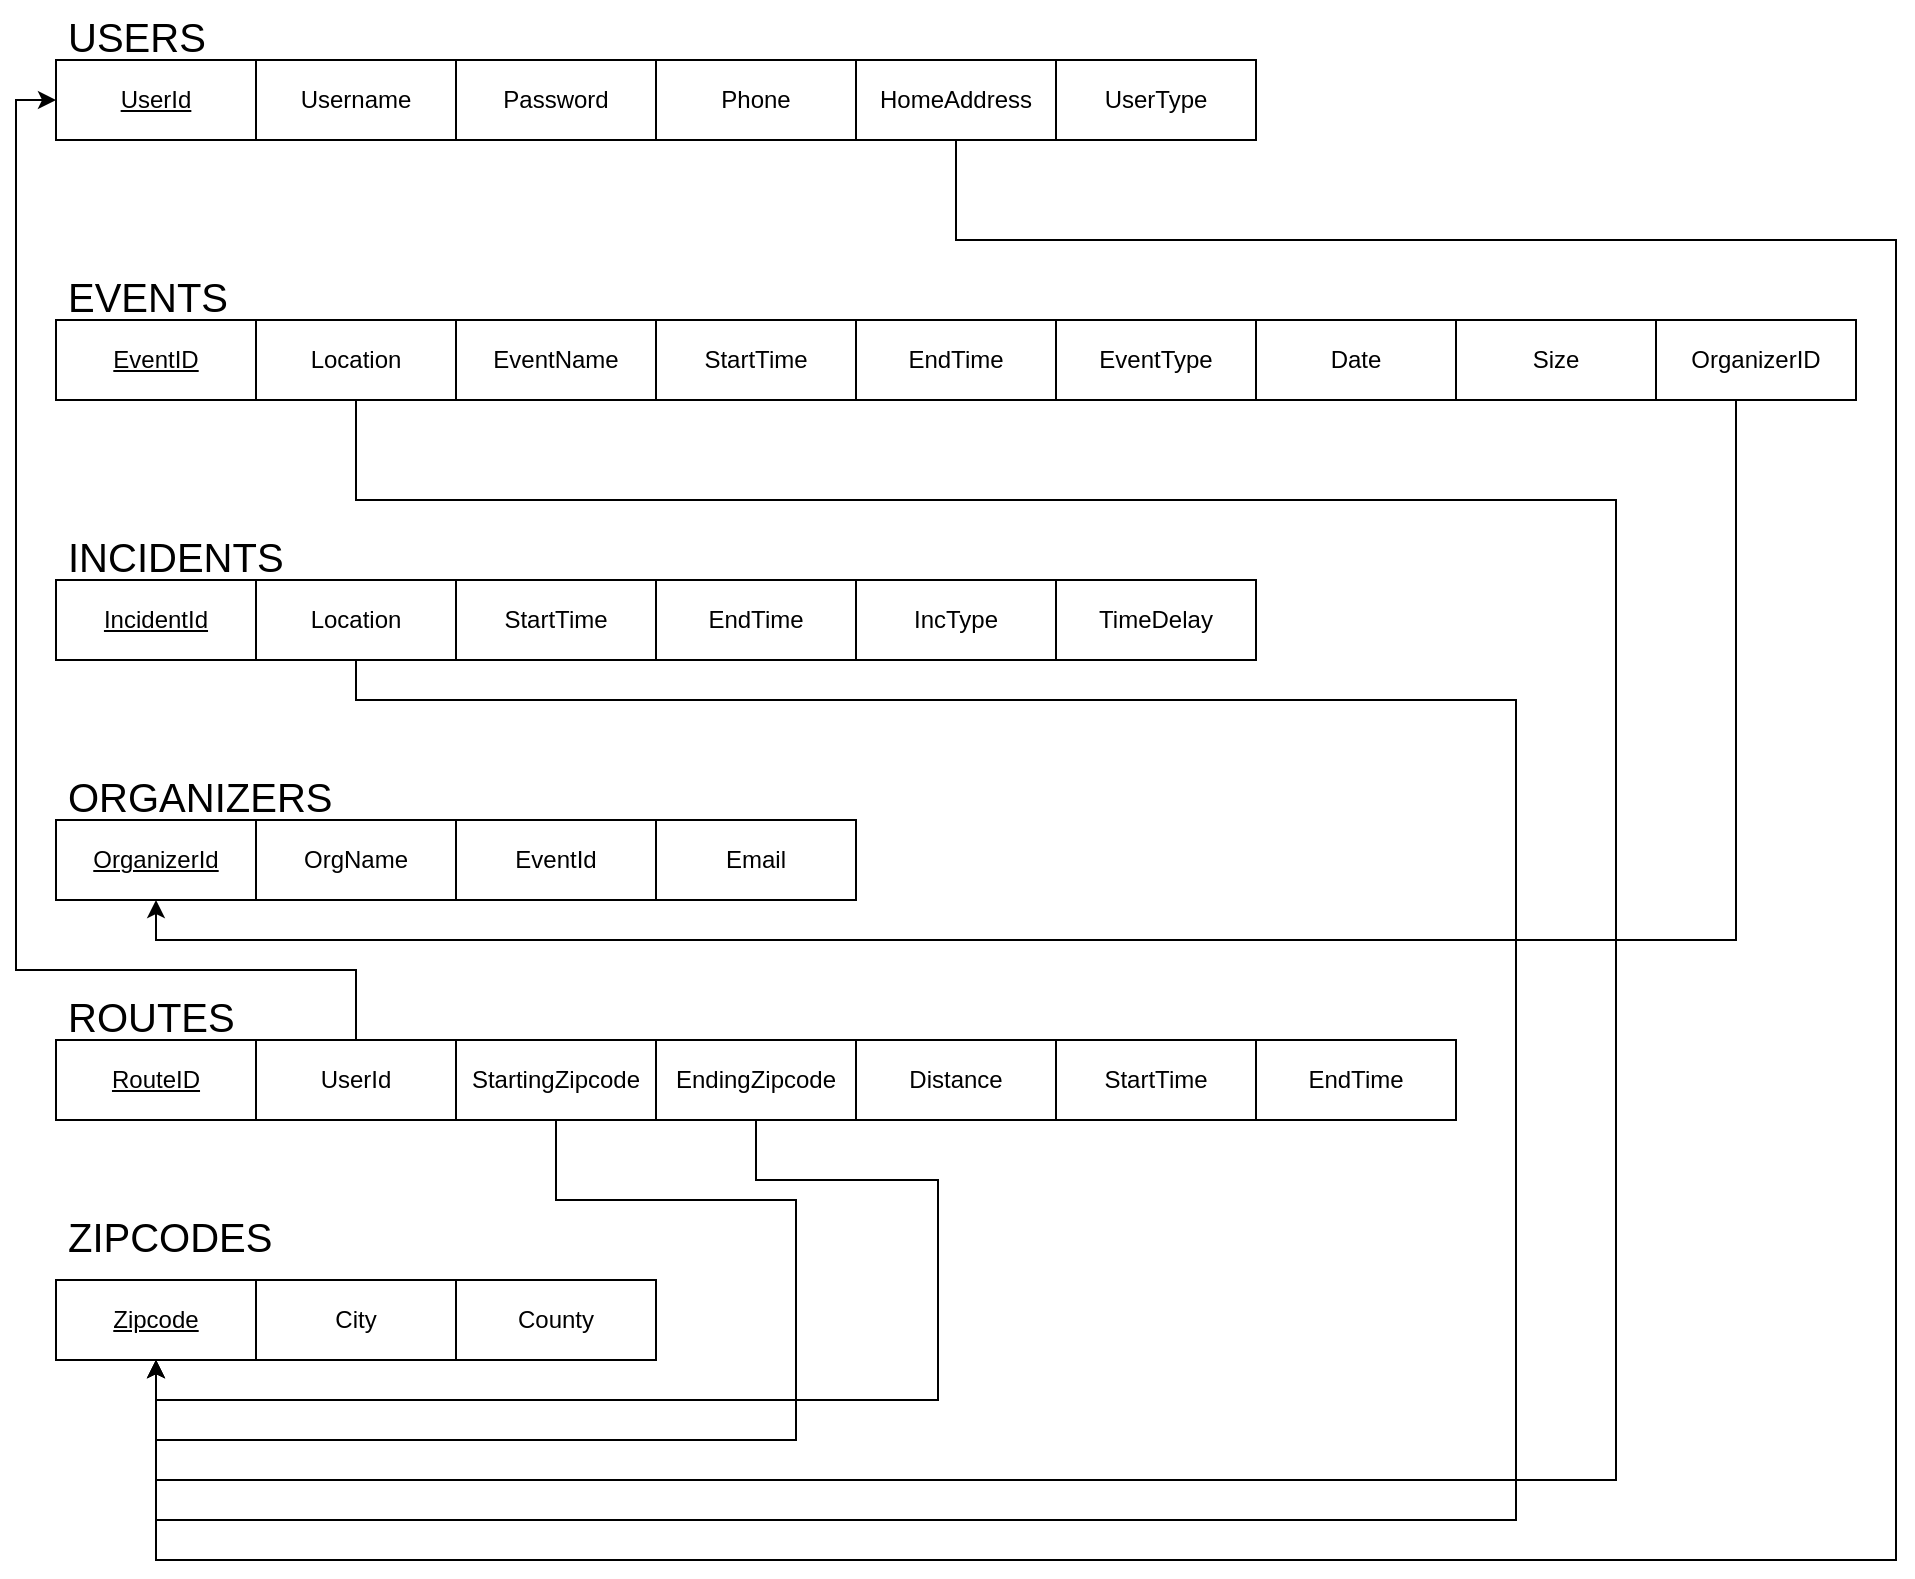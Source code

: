 <mxfile version="22.1.4" type="github">
  <diagram name="Page-1" id="Xf0QJX8aAJHHUgm_mSM7">
    <mxGraphModel dx="1434" dy="758" grid="1" gridSize="10" guides="1" tooltips="1" connect="1" arrows="1" fold="1" page="1" pageScale="1" pageWidth="450" pageHeight="900" math="0" shadow="0">
      <root>
        <mxCell id="0" />
        <mxCell id="1" parent="0" />
        <mxCell id="9YnkPMnMuftcWYB37WrE-14" value="Username" style="whiteSpace=wrap;html=1;align=center;" parent="1" vertex="1">
          <mxGeometry x="140" y="70" width="100" height="40" as="geometry" />
        </mxCell>
        <mxCell id="9YnkPMnMuftcWYB37WrE-21" value="&lt;u&gt;UserId&lt;/u&gt;" style="whiteSpace=wrap;html=1;align=center;" parent="1" vertex="1">
          <mxGeometry x="40" y="70" width="100" height="40" as="geometry" />
        </mxCell>
        <mxCell id="9YnkPMnMuftcWYB37WrE-22" value="Password" style="whiteSpace=wrap;html=1;align=center;" parent="1" vertex="1">
          <mxGeometry x="240" y="70" width="100" height="40" as="geometry" />
        </mxCell>
        <mxCell id="9YnkPMnMuftcWYB37WrE-23" value="USERS" style="text;strokeColor=none;fillColor=none;spacingLeft=4;spacingRight=4;overflow=hidden;rotatable=0;points=[[0,0.5],[1,0.5]];portConstraint=eastwest;fontSize=20;whiteSpace=wrap;html=1;" parent="1" vertex="1">
          <mxGeometry x="40" y="40" width="80" height="30" as="geometry" />
        </mxCell>
        <mxCell id="RUmOgt_5cPqZvQCPgJx--6" value="Phone" style="whiteSpace=wrap;html=1;align=center;" parent="1" vertex="1">
          <mxGeometry x="340" y="70" width="100" height="40" as="geometry" />
        </mxCell>
        <mxCell id="MJLge1pLFD0uy45ITyKG-42" style="edgeStyle=orthogonalEdgeStyle;rounded=0;orthogonalLoop=1;jettySize=auto;html=1;" parent="1" source="RUmOgt_5cPqZvQCPgJx--7" target="MJLge1pLFD0uy45ITyKG-37" edge="1">
          <mxGeometry relative="1" as="geometry">
            <Array as="points">
              <mxPoint x="490" y="160" />
              <mxPoint x="960" y="160" />
              <mxPoint x="960" y="820" />
              <mxPoint x="90" y="820" />
            </Array>
          </mxGeometry>
        </mxCell>
        <mxCell id="RUmOgt_5cPqZvQCPgJx--7" value="HomeAddress" style="whiteSpace=wrap;html=1;align=center;" parent="1" vertex="1">
          <mxGeometry x="440" y="70" width="100" height="40" as="geometry" />
        </mxCell>
        <mxCell id="MJLge1pLFD0uy45ITyKG-2" value="UserType" style="whiteSpace=wrap;html=1;align=center;" parent="1" vertex="1">
          <mxGeometry x="540" y="70" width="100" height="40" as="geometry" />
        </mxCell>
        <mxCell id="MJLge1pLFD0uy45ITyKG-41" style="edgeStyle=orthogonalEdgeStyle;rounded=0;orthogonalLoop=1;jettySize=auto;html=1;entryX=0.5;entryY=1;entryDx=0;entryDy=0;" parent="1" source="MJLge1pLFD0uy45ITyKG-3" target="MJLge1pLFD0uy45ITyKG-37" edge="1">
          <mxGeometry relative="1" as="geometry">
            <Array as="points">
              <mxPoint x="190" y="290" />
              <mxPoint x="820" y="290" />
              <mxPoint x="820" y="780" />
              <mxPoint x="90" y="780" />
            </Array>
          </mxGeometry>
        </mxCell>
        <mxCell id="MJLge1pLFD0uy45ITyKG-3" value="Location" style="whiteSpace=wrap;html=1;align=center;" parent="1" vertex="1">
          <mxGeometry x="140" y="200" width="100" height="40" as="geometry" />
        </mxCell>
        <mxCell id="MJLge1pLFD0uy45ITyKG-4" value="&lt;u&gt;EventID&lt;/u&gt;" style="whiteSpace=wrap;html=1;align=center;" parent="1" vertex="1">
          <mxGeometry x="40" y="200" width="100" height="40" as="geometry" />
        </mxCell>
        <mxCell id="MJLge1pLFD0uy45ITyKG-5" value="StartTime" style="whiteSpace=wrap;html=1;align=center;" parent="1" vertex="1">
          <mxGeometry x="340" y="200" width="100" height="40" as="geometry" />
        </mxCell>
        <mxCell id="MJLge1pLFD0uy45ITyKG-6" value="EVENTS" style="text;strokeColor=none;fillColor=none;spacingLeft=4;spacingRight=4;overflow=hidden;rotatable=0;points=[[0,0.5],[1,0.5]];portConstraint=eastwest;fontSize=20;whiteSpace=wrap;html=1;" parent="1" vertex="1">
          <mxGeometry x="40" y="170" width="100" height="30" as="geometry" />
        </mxCell>
        <mxCell id="MJLge1pLFD0uy45ITyKG-7" value="EndTime" style="whiteSpace=wrap;html=1;align=center;" parent="1" vertex="1">
          <mxGeometry x="440" y="200" width="100" height="40" as="geometry" />
        </mxCell>
        <mxCell id="MJLge1pLFD0uy45ITyKG-8" value="Date" style="whiteSpace=wrap;html=1;align=center;" parent="1" vertex="1">
          <mxGeometry x="640" y="200" width="100" height="40" as="geometry" />
        </mxCell>
        <mxCell id="MJLge1pLFD0uy45ITyKG-9" value="Size" style="whiteSpace=wrap;html=1;align=center;" parent="1" vertex="1">
          <mxGeometry x="740" y="200" width="100" height="40" as="geometry" />
        </mxCell>
        <mxCell id="MJLge1pLFD0uy45ITyKG-10" value="EventType" style="whiteSpace=wrap;html=1;align=center;" parent="1" vertex="1">
          <mxGeometry x="540" y="200" width="100" height="40" as="geometry" />
        </mxCell>
        <mxCell id="MJLge1pLFD0uy45ITyKG-43" style="edgeStyle=orthogonalEdgeStyle;rounded=0;orthogonalLoop=1;jettySize=auto;html=1;exitX=0.5;exitY=1;exitDx=0;exitDy=0;entryX=0.5;entryY=0;entryDx=0;entryDy=0;" parent="1" source="MJLge1pLFD0uy45ITyKG-11" target="MJLge1pLFD0uy45ITyKG-37" edge="1">
          <mxGeometry relative="1" as="geometry">
            <Array as="points">
              <mxPoint x="190" y="390" />
              <mxPoint x="770" y="390" />
              <mxPoint x="770" y="800" />
              <mxPoint x="90" y="800" />
            </Array>
          </mxGeometry>
        </mxCell>
        <mxCell id="MJLge1pLFD0uy45ITyKG-11" value="Location" style="whiteSpace=wrap;html=1;align=center;" parent="1" vertex="1">
          <mxGeometry x="140" y="330" width="100" height="40" as="geometry" />
        </mxCell>
        <mxCell id="MJLge1pLFD0uy45ITyKG-12" value="&lt;u&gt;IncidentId&lt;/u&gt;" style="whiteSpace=wrap;html=1;align=center;" parent="1" vertex="1">
          <mxGeometry x="40" y="330" width="100" height="40" as="geometry" />
        </mxCell>
        <mxCell id="MJLge1pLFD0uy45ITyKG-13" value="StartTime" style="whiteSpace=wrap;html=1;align=center;" parent="1" vertex="1">
          <mxGeometry x="240" y="330" width="100" height="40" as="geometry" />
        </mxCell>
        <mxCell id="MJLge1pLFD0uy45ITyKG-14" value="INCIDENTS" style="text;strokeColor=none;fillColor=none;spacingLeft=4;spacingRight=4;overflow=hidden;rotatable=0;points=[[0,0.5],[1,0.5]];portConstraint=eastwest;fontSize=20;whiteSpace=wrap;html=1;" parent="1" vertex="1">
          <mxGeometry x="40" y="300" width="170" height="30" as="geometry" />
        </mxCell>
        <mxCell id="MJLge1pLFD0uy45ITyKG-15" value="EndTime" style="whiteSpace=wrap;html=1;align=center;" parent="1" vertex="1">
          <mxGeometry x="340" y="330" width="100" height="40" as="geometry" />
        </mxCell>
        <mxCell id="MJLge1pLFD0uy45ITyKG-16" value="IncType" style="whiteSpace=wrap;html=1;align=center;" parent="1" vertex="1">
          <mxGeometry x="440" y="330" width="100" height="40" as="geometry" />
        </mxCell>
        <mxCell id="MJLge1pLFD0uy45ITyKG-17" value="OrgName" style="whiteSpace=wrap;html=1;align=center;" parent="1" vertex="1">
          <mxGeometry x="140" y="450" width="100" height="40" as="geometry" />
        </mxCell>
        <mxCell id="MJLge1pLFD0uy45ITyKG-18" value="&lt;u&gt;OrganizerId&lt;/u&gt;" style="whiteSpace=wrap;html=1;align=center;" parent="1" vertex="1">
          <mxGeometry x="40" y="450" width="100" height="40" as="geometry" />
        </mxCell>
        <mxCell id="MJLge1pLFD0uy45ITyKG-19" value="EventId" style="whiteSpace=wrap;html=1;align=center;" parent="1" vertex="1">
          <mxGeometry x="240" y="450" width="100" height="40" as="geometry" />
        </mxCell>
        <mxCell id="MJLge1pLFD0uy45ITyKG-20" value="ORGANIZERS" style="text;strokeColor=none;fillColor=none;spacingLeft=4;spacingRight=4;overflow=hidden;rotatable=0;points=[[0,0.5],[1,0.5]];portConstraint=eastwest;fontSize=20;whiteSpace=wrap;html=1;" parent="1" vertex="1">
          <mxGeometry x="40" y="420" width="150" height="30" as="geometry" />
        </mxCell>
        <mxCell id="MJLge1pLFD0uy45ITyKG-21" value="Email" style="whiteSpace=wrap;html=1;align=center;" parent="1" vertex="1">
          <mxGeometry x="340" y="450" width="100" height="40" as="geometry" />
        </mxCell>
        <mxCell id="MJLge1pLFD0uy45ITyKG-22" value="OrganizerID" style="whiteSpace=wrap;html=1;align=center;" parent="1" vertex="1">
          <mxGeometry x="840" y="200" width="100" height="40" as="geometry" />
        </mxCell>
        <mxCell id="MJLge1pLFD0uy45ITyKG-44" style="edgeStyle=orthogonalEdgeStyle;rounded=0;orthogonalLoop=1;jettySize=auto;html=1;exitX=0.5;exitY=1;exitDx=0;exitDy=0;entryX=0.5;entryY=0;entryDx=0;entryDy=0;" parent="1" source="MJLge1pLFD0uy45ITyKG-23" target="MJLge1pLFD0uy45ITyKG-37" edge="1">
          <mxGeometry relative="1" as="geometry">
            <Array as="points">
              <mxPoint x="290" y="640" />
              <mxPoint x="410" y="640" />
              <mxPoint x="410" y="760" />
              <mxPoint x="90" y="760" />
            </Array>
          </mxGeometry>
        </mxCell>
        <mxCell id="MJLge1pLFD0uy45ITyKG-23" value="StartingZipcode" style="whiteSpace=wrap;html=1;align=center;" parent="1" vertex="1">
          <mxGeometry x="240" y="560" width="100" height="40" as="geometry" />
        </mxCell>
        <mxCell id="MJLge1pLFD0uy45ITyKG-24" value="UserId" style="whiteSpace=wrap;html=1;align=center;" parent="1" vertex="1">
          <mxGeometry x="140" y="560" width="100" height="40" as="geometry" />
        </mxCell>
        <mxCell id="MJLge1pLFD0uy45ITyKG-45" style="edgeStyle=orthogonalEdgeStyle;rounded=0;orthogonalLoop=1;jettySize=auto;html=1;entryX=0.5;entryY=1;entryDx=0;entryDy=0;" parent="1" source="MJLge1pLFD0uy45ITyKG-25" target="MJLge1pLFD0uy45ITyKG-37" edge="1">
          <mxGeometry relative="1" as="geometry">
            <mxPoint x="90" y="740" as="targetPoint" />
            <Array as="points">
              <mxPoint x="390" y="630" />
              <mxPoint x="481" y="630" />
              <mxPoint x="481" y="740" />
              <mxPoint x="90" y="740" />
            </Array>
          </mxGeometry>
        </mxCell>
        <mxCell id="MJLge1pLFD0uy45ITyKG-25" value="EndingZipcode" style="whiteSpace=wrap;html=1;align=center;" parent="1" vertex="1">
          <mxGeometry x="340" y="560" width="100" height="40" as="geometry" />
        </mxCell>
        <mxCell id="MJLge1pLFD0uy45ITyKG-38" style="edgeStyle=orthogonalEdgeStyle;rounded=0;orthogonalLoop=1;jettySize=auto;html=1;" parent="1" source="MJLge1pLFD0uy45ITyKG-24" edge="1">
          <mxGeometry relative="1" as="geometry">
            <mxPoint x="190" y="525" as="sourcePoint" />
            <mxPoint x="40" y="90" as="targetPoint" />
            <Array as="points">
              <mxPoint x="190" y="525" />
              <mxPoint x="20" y="525" />
              <mxPoint x="20" y="90" />
              <mxPoint x="40" y="90" />
            </Array>
          </mxGeometry>
        </mxCell>
        <mxCell id="MJLge1pLFD0uy45ITyKG-26" value="ROUTES" style="text;strokeColor=none;fillColor=none;spacingLeft=4;spacingRight=4;overflow=hidden;rotatable=0;points=[[0,0.5],[1,0.5]];portConstraint=eastwest;fontSize=20;whiteSpace=wrap;html=1;" parent="1" vertex="1">
          <mxGeometry x="40" y="530" width="150" height="30" as="geometry" />
        </mxCell>
        <mxCell id="MJLge1pLFD0uy45ITyKG-27" value="Distance" style="whiteSpace=wrap;html=1;align=center;" parent="1" vertex="1">
          <mxGeometry x="440" y="560" width="100" height="40" as="geometry" />
        </mxCell>
        <mxCell id="MJLge1pLFD0uy45ITyKG-28" value="TimeDelay" style="whiteSpace=wrap;html=1;align=center;" parent="1" vertex="1">
          <mxGeometry x="540" y="330" width="100" height="40" as="geometry" />
        </mxCell>
        <mxCell id="MJLge1pLFD0uy45ITyKG-29" value="City" style="whiteSpace=wrap;html=1;align=center;" parent="1" vertex="1">
          <mxGeometry x="140" y="680" width="100" height="40" as="geometry" />
        </mxCell>
        <mxCell id="MJLge1pLFD0uy45ITyKG-31" value="County" style="whiteSpace=wrap;html=1;align=center;" parent="1" vertex="1">
          <mxGeometry x="240" y="680" width="100" height="40" as="geometry" />
        </mxCell>
        <mxCell id="MJLge1pLFD0uy45ITyKG-32" value="ZIPCODES" style="text;strokeColor=none;fillColor=none;spacingLeft=4;spacingRight=4;overflow=hidden;rotatable=0;points=[[0,0.5],[1,0.5]];portConstraint=eastwest;fontSize=20;whiteSpace=wrap;html=1;" parent="1" vertex="1">
          <mxGeometry x="40" y="640" width="150" height="30" as="geometry" />
        </mxCell>
        <mxCell id="MJLge1pLFD0uy45ITyKG-36" value="&lt;u&gt;RouteID&lt;/u&gt;" style="whiteSpace=wrap;html=1;align=center;" parent="1" vertex="1">
          <mxGeometry x="40" y="560" width="100" height="40" as="geometry" />
        </mxCell>
        <mxCell id="MJLge1pLFD0uy45ITyKG-37" value="&lt;u&gt;Zipcode&lt;/u&gt;" style="whiteSpace=wrap;html=1;align=center;" parent="1" vertex="1">
          <mxGeometry x="40" y="680" width="100" height="40" as="geometry" />
        </mxCell>
        <mxCell id="MJLge1pLFD0uy45ITyKG-39" style="edgeStyle=orthogonalEdgeStyle;rounded=0;orthogonalLoop=1;jettySize=auto;html=1;entryX=0.5;entryY=1;entryDx=0;entryDy=0;exitX=0.5;exitY=1;exitDx=0;exitDy=0;" parent="1" source="MJLge1pLFD0uy45ITyKG-22" target="MJLge1pLFD0uy45ITyKG-18" edge="1">
          <mxGeometry relative="1" as="geometry">
            <mxPoint x="790" y="250" as="sourcePoint" />
            <mxPoint x="84" y="503" as="targetPoint" />
            <Array as="points">
              <mxPoint x="880" y="240" />
              <mxPoint x="880" y="510" />
              <mxPoint x="90" y="510" />
            </Array>
          </mxGeometry>
        </mxCell>
        <mxCell id="_ZCJ5re8EEPpJNoZFqDm-1" value="StartTime" style="whiteSpace=wrap;html=1;align=center;" parent="1" vertex="1">
          <mxGeometry x="540" y="560" width="100" height="40" as="geometry" />
        </mxCell>
        <mxCell id="_ZCJ5re8EEPpJNoZFqDm-2" value="EndTime" style="whiteSpace=wrap;html=1;align=center;" parent="1" vertex="1">
          <mxGeometry x="640" y="560" width="100" height="40" as="geometry" />
        </mxCell>
        <mxCell id="eyBxckeFbB-jRQiT932D-1" value="EventName" style="whiteSpace=wrap;html=1;align=center;" parent="1" vertex="1">
          <mxGeometry x="240" y="200" width="100" height="40" as="geometry" />
        </mxCell>
      </root>
    </mxGraphModel>
  </diagram>
</mxfile>
